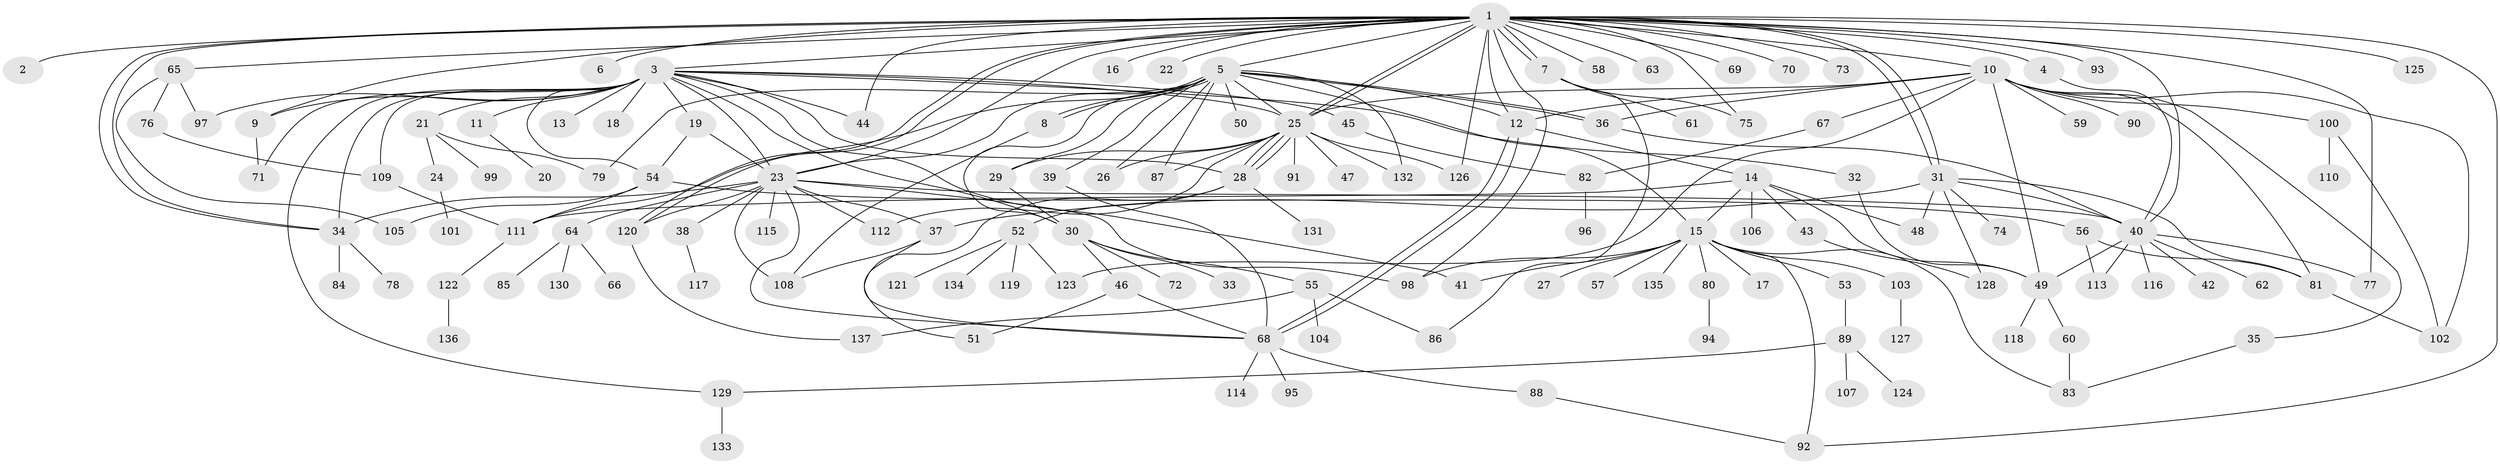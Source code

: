 // Generated by graph-tools (version 1.1) at 2025/47/03/09/25 04:47:20]
// undirected, 137 vertices, 215 edges
graph export_dot {
graph [start="1"]
  node [color=gray90,style=filled];
  1;
  2;
  3;
  4;
  5;
  6;
  7;
  8;
  9;
  10;
  11;
  12;
  13;
  14;
  15;
  16;
  17;
  18;
  19;
  20;
  21;
  22;
  23;
  24;
  25;
  26;
  27;
  28;
  29;
  30;
  31;
  32;
  33;
  34;
  35;
  36;
  37;
  38;
  39;
  40;
  41;
  42;
  43;
  44;
  45;
  46;
  47;
  48;
  49;
  50;
  51;
  52;
  53;
  54;
  55;
  56;
  57;
  58;
  59;
  60;
  61;
  62;
  63;
  64;
  65;
  66;
  67;
  68;
  69;
  70;
  71;
  72;
  73;
  74;
  75;
  76;
  77;
  78;
  79;
  80;
  81;
  82;
  83;
  84;
  85;
  86;
  87;
  88;
  89;
  90;
  91;
  92;
  93;
  94;
  95;
  96;
  97;
  98;
  99;
  100;
  101;
  102;
  103;
  104;
  105;
  106;
  107;
  108;
  109;
  110;
  111;
  112;
  113;
  114;
  115;
  116;
  117;
  118;
  119;
  120;
  121;
  122;
  123;
  124;
  125;
  126;
  127;
  128;
  129;
  130;
  131;
  132;
  133;
  134;
  135;
  136;
  137;
  1 -- 2;
  1 -- 3;
  1 -- 4;
  1 -- 5;
  1 -- 6;
  1 -- 7;
  1 -- 7;
  1 -- 9;
  1 -- 10;
  1 -- 12;
  1 -- 16;
  1 -- 22;
  1 -- 23;
  1 -- 25;
  1 -- 25;
  1 -- 31;
  1 -- 31;
  1 -- 34;
  1 -- 34;
  1 -- 40;
  1 -- 44;
  1 -- 58;
  1 -- 63;
  1 -- 65;
  1 -- 69;
  1 -- 70;
  1 -- 73;
  1 -- 75;
  1 -- 77;
  1 -- 92;
  1 -- 93;
  1 -- 98;
  1 -- 120;
  1 -- 120;
  1 -- 125;
  1 -- 126;
  3 -- 9;
  3 -- 11;
  3 -- 13;
  3 -- 18;
  3 -- 19;
  3 -- 21;
  3 -- 23;
  3 -- 25;
  3 -- 28;
  3 -- 30;
  3 -- 32;
  3 -- 34;
  3 -- 41;
  3 -- 44;
  3 -- 45;
  3 -- 54;
  3 -- 71;
  3 -- 97;
  3 -- 109;
  3 -- 129;
  4 -- 40;
  5 -- 8;
  5 -- 8;
  5 -- 12;
  5 -- 15;
  5 -- 23;
  5 -- 25;
  5 -- 26;
  5 -- 29;
  5 -- 30;
  5 -- 36;
  5 -- 36;
  5 -- 39;
  5 -- 50;
  5 -- 79;
  5 -- 87;
  5 -- 111;
  5 -- 132;
  7 -- 61;
  7 -- 75;
  7 -- 86;
  8 -- 108;
  9 -- 71;
  10 -- 12;
  10 -- 25;
  10 -- 35;
  10 -- 36;
  10 -- 49;
  10 -- 59;
  10 -- 67;
  10 -- 81;
  10 -- 90;
  10 -- 100;
  10 -- 102;
  10 -- 123;
  11 -- 20;
  12 -- 14;
  12 -- 68;
  12 -- 68;
  14 -- 15;
  14 -- 43;
  14 -- 48;
  14 -- 49;
  14 -- 106;
  14 -- 111;
  15 -- 17;
  15 -- 27;
  15 -- 41;
  15 -- 53;
  15 -- 57;
  15 -- 80;
  15 -- 83;
  15 -- 92;
  15 -- 98;
  15 -- 103;
  15 -- 135;
  19 -- 23;
  19 -- 54;
  21 -- 24;
  21 -- 79;
  21 -- 99;
  23 -- 34;
  23 -- 37;
  23 -- 38;
  23 -- 40;
  23 -- 64;
  23 -- 68;
  23 -- 98;
  23 -- 108;
  23 -- 112;
  23 -- 115;
  23 -- 120;
  24 -- 101;
  25 -- 26;
  25 -- 28;
  25 -- 28;
  25 -- 28;
  25 -- 29;
  25 -- 47;
  25 -- 87;
  25 -- 91;
  25 -- 112;
  25 -- 126;
  25 -- 132;
  28 -- 51;
  28 -- 52;
  28 -- 131;
  29 -- 30;
  30 -- 33;
  30 -- 46;
  30 -- 55;
  30 -- 72;
  31 -- 37;
  31 -- 40;
  31 -- 48;
  31 -- 74;
  31 -- 81;
  31 -- 128;
  32 -- 49;
  34 -- 78;
  34 -- 84;
  35 -- 83;
  36 -- 40;
  37 -- 68;
  37 -- 108;
  38 -- 117;
  39 -- 68;
  40 -- 42;
  40 -- 49;
  40 -- 62;
  40 -- 77;
  40 -- 113;
  40 -- 116;
  43 -- 128;
  45 -- 82;
  46 -- 51;
  46 -- 68;
  49 -- 60;
  49 -- 118;
  52 -- 119;
  52 -- 121;
  52 -- 123;
  52 -- 134;
  53 -- 89;
  54 -- 56;
  54 -- 105;
  54 -- 111;
  55 -- 86;
  55 -- 104;
  55 -- 137;
  56 -- 81;
  56 -- 113;
  60 -- 83;
  64 -- 66;
  64 -- 85;
  64 -- 130;
  65 -- 76;
  65 -- 97;
  65 -- 105;
  67 -- 82;
  68 -- 88;
  68 -- 95;
  68 -- 114;
  76 -- 109;
  80 -- 94;
  81 -- 102;
  82 -- 96;
  88 -- 92;
  89 -- 107;
  89 -- 124;
  89 -- 129;
  100 -- 102;
  100 -- 110;
  103 -- 127;
  109 -- 111;
  111 -- 122;
  120 -- 137;
  122 -- 136;
  129 -- 133;
}

